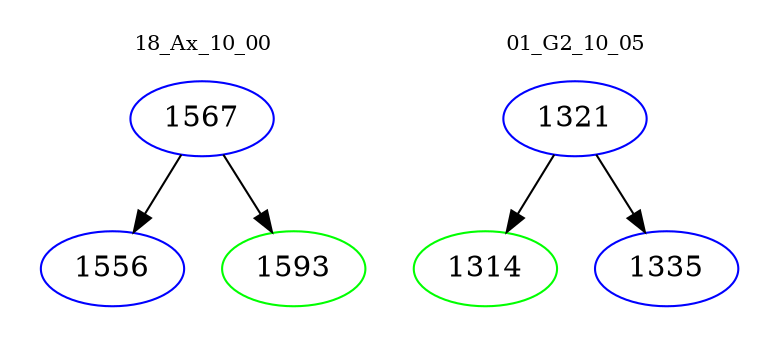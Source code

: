 digraph{
subgraph cluster_0 {
color = white
label = "18_Ax_10_00";
fontsize=10;
T0_1567 [label="1567", color="blue"]
T0_1567 -> T0_1556 [color="black"]
T0_1556 [label="1556", color="blue"]
T0_1567 -> T0_1593 [color="black"]
T0_1593 [label="1593", color="green"]
}
subgraph cluster_1 {
color = white
label = "01_G2_10_05";
fontsize=10;
T1_1321 [label="1321", color="blue"]
T1_1321 -> T1_1314 [color="black"]
T1_1314 [label="1314", color="green"]
T1_1321 -> T1_1335 [color="black"]
T1_1335 [label="1335", color="blue"]
}
}
